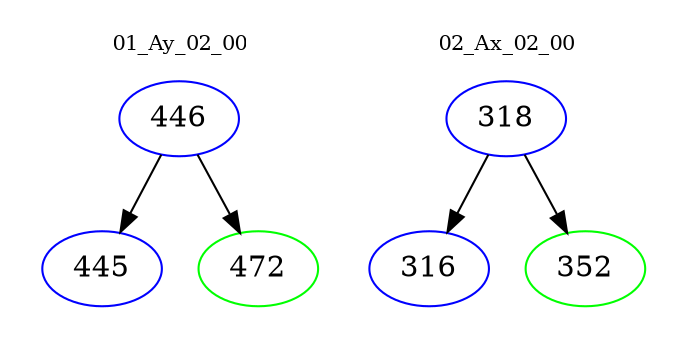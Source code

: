 digraph{
subgraph cluster_0 {
color = white
label = "01_Ay_02_00";
fontsize=10;
T0_446 [label="446", color="blue"]
T0_446 -> T0_445 [color="black"]
T0_445 [label="445", color="blue"]
T0_446 -> T0_472 [color="black"]
T0_472 [label="472", color="green"]
}
subgraph cluster_1 {
color = white
label = "02_Ax_02_00";
fontsize=10;
T1_318 [label="318", color="blue"]
T1_318 -> T1_316 [color="black"]
T1_316 [label="316", color="blue"]
T1_318 -> T1_352 [color="black"]
T1_352 [label="352", color="green"]
}
}
